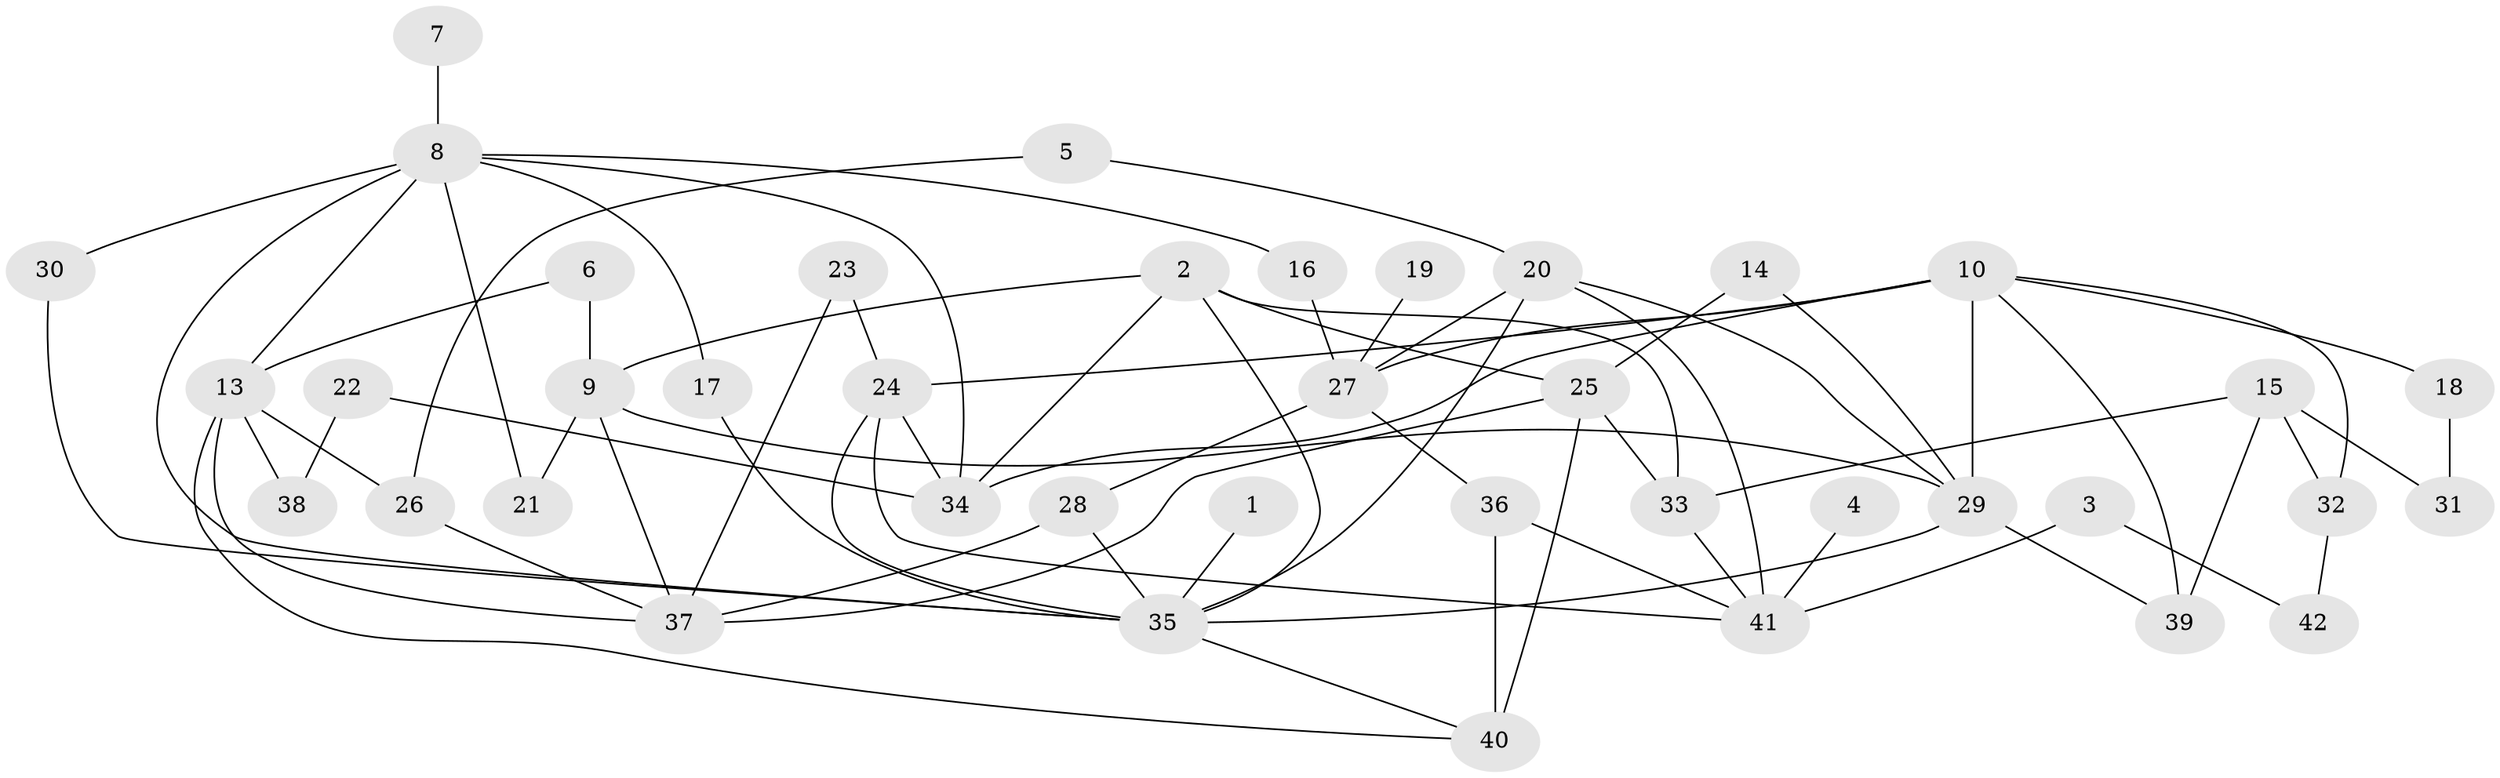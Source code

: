 // original degree distribution, {6: 0.03614457831325301, 4: 0.24096385542168675, 3: 0.21686746987951808, 1: 0.13253012048192772, 2: 0.2891566265060241, 5: 0.060240963855421686, 0: 0.024096385542168676}
// Generated by graph-tools (version 1.1) at 2025/25/03/09/25 03:25:18]
// undirected, 40 vertices, 72 edges
graph export_dot {
graph [start="1"]
  node [color=gray90,style=filled];
  1;
  2;
  3;
  4;
  5;
  6;
  7;
  8;
  9;
  10;
  13;
  14;
  15;
  16;
  17;
  18;
  19;
  20;
  21;
  22;
  23;
  24;
  25;
  26;
  27;
  28;
  29;
  30;
  31;
  32;
  33;
  34;
  35;
  36;
  37;
  38;
  39;
  40;
  41;
  42;
  1 -- 35 [weight=1.0];
  2 -- 9 [weight=1.0];
  2 -- 25 [weight=1.0];
  2 -- 33 [weight=2.0];
  2 -- 34 [weight=1.0];
  2 -- 35 [weight=1.0];
  3 -- 41 [weight=2.0];
  3 -- 42 [weight=1.0];
  4 -- 41 [weight=1.0];
  5 -- 20 [weight=1.0];
  5 -- 26 [weight=1.0];
  6 -- 9 [weight=1.0];
  6 -- 13 [weight=1.0];
  7 -- 8 [weight=1.0];
  8 -- 13 [weight=1.0];
  8 -- 16 [weight=1.0];
  8 -- 17 [weight=1.0];
  8 -- 21 [weight=1.0];
  8 -- 30 [weight=1.0];
  8 -- 34 [weight=1.0];
  8 -- 35 [weight=1.0];
  9 -- 21 [weight=1.0];
  9 -- 29 [weight=1.0];
  9 -- 37 [weight=1.0];
  10 -- 18 [weight=1.0];
  10 -- 24 [weight=1.0];
  10 -- 27 [weight=1.0];
  10 -- 29 [weight=1.0];
  10 -- 32 [weight=1.0];
  10 -- 34 [weight=1.0];
  10 -- 39 [weight=1.0];
  13 -- 26 [weight=1.0];
  13 -- 37 [weight=1.0];
  13 -- 38 [weight=2.0];
  13 -- 40 [weight=1.0];
  14 -- 25 [weight=1.0];
  14 -- 29 [weight=1.0];
  15 -- 31 [weight=2.0];
  15 -- 32 [weight=1.0];
  15 -- 33 [weight=1.0];
  15 -- 39 [weight=1.0];
  16 -- 27 [weight=1.0];
  17 -- 35 [weight=1.0];
  18 -- 31 [weight=1.0];
  19 -- 27 [weight=1.0];
  20 -- 27 [weight=1.0];
  20 -- 29 [weight=1.0];
  20 -- 35 [weight=1.0];
  20 -- 41 [weight=1.0];
  22 -- 34 [weight=1.0];
  22 -- 38 [weight=1.0];
  23 -- 24 [weight=1.0];
  23 -- 37 [weight=1.0];
  24 -- 34 [weight=1.0];
  24 -- 35 [weight=1.0];
  24 -- 41 [weight=1.0];
  25 -- 33 [weight=1.0];
  25 -- 37 [weight=1.0];
  25 -- 40 [weight=1.0];
  26 -- 37 [weight=1.0];
  27 -- 28 [weight=1.0];
  27 -- 36 [weight=1.0];
  28 -- 35 [weight=1.0];
  28 -- 37 [weight=1.0];
  29 -- 35 [weight=1.0];
  29 -- 39 [weight=1.0];
  30 -- 35 [weight=1.0];
  32 -- 42 [weight=1.0];
  33 -- 41 [weight=1.0];
  35 -- 40 [weight=1.0];
  36 -- 40 [weight=2.0];
  36 -- 41 [weight=1.0];
}
